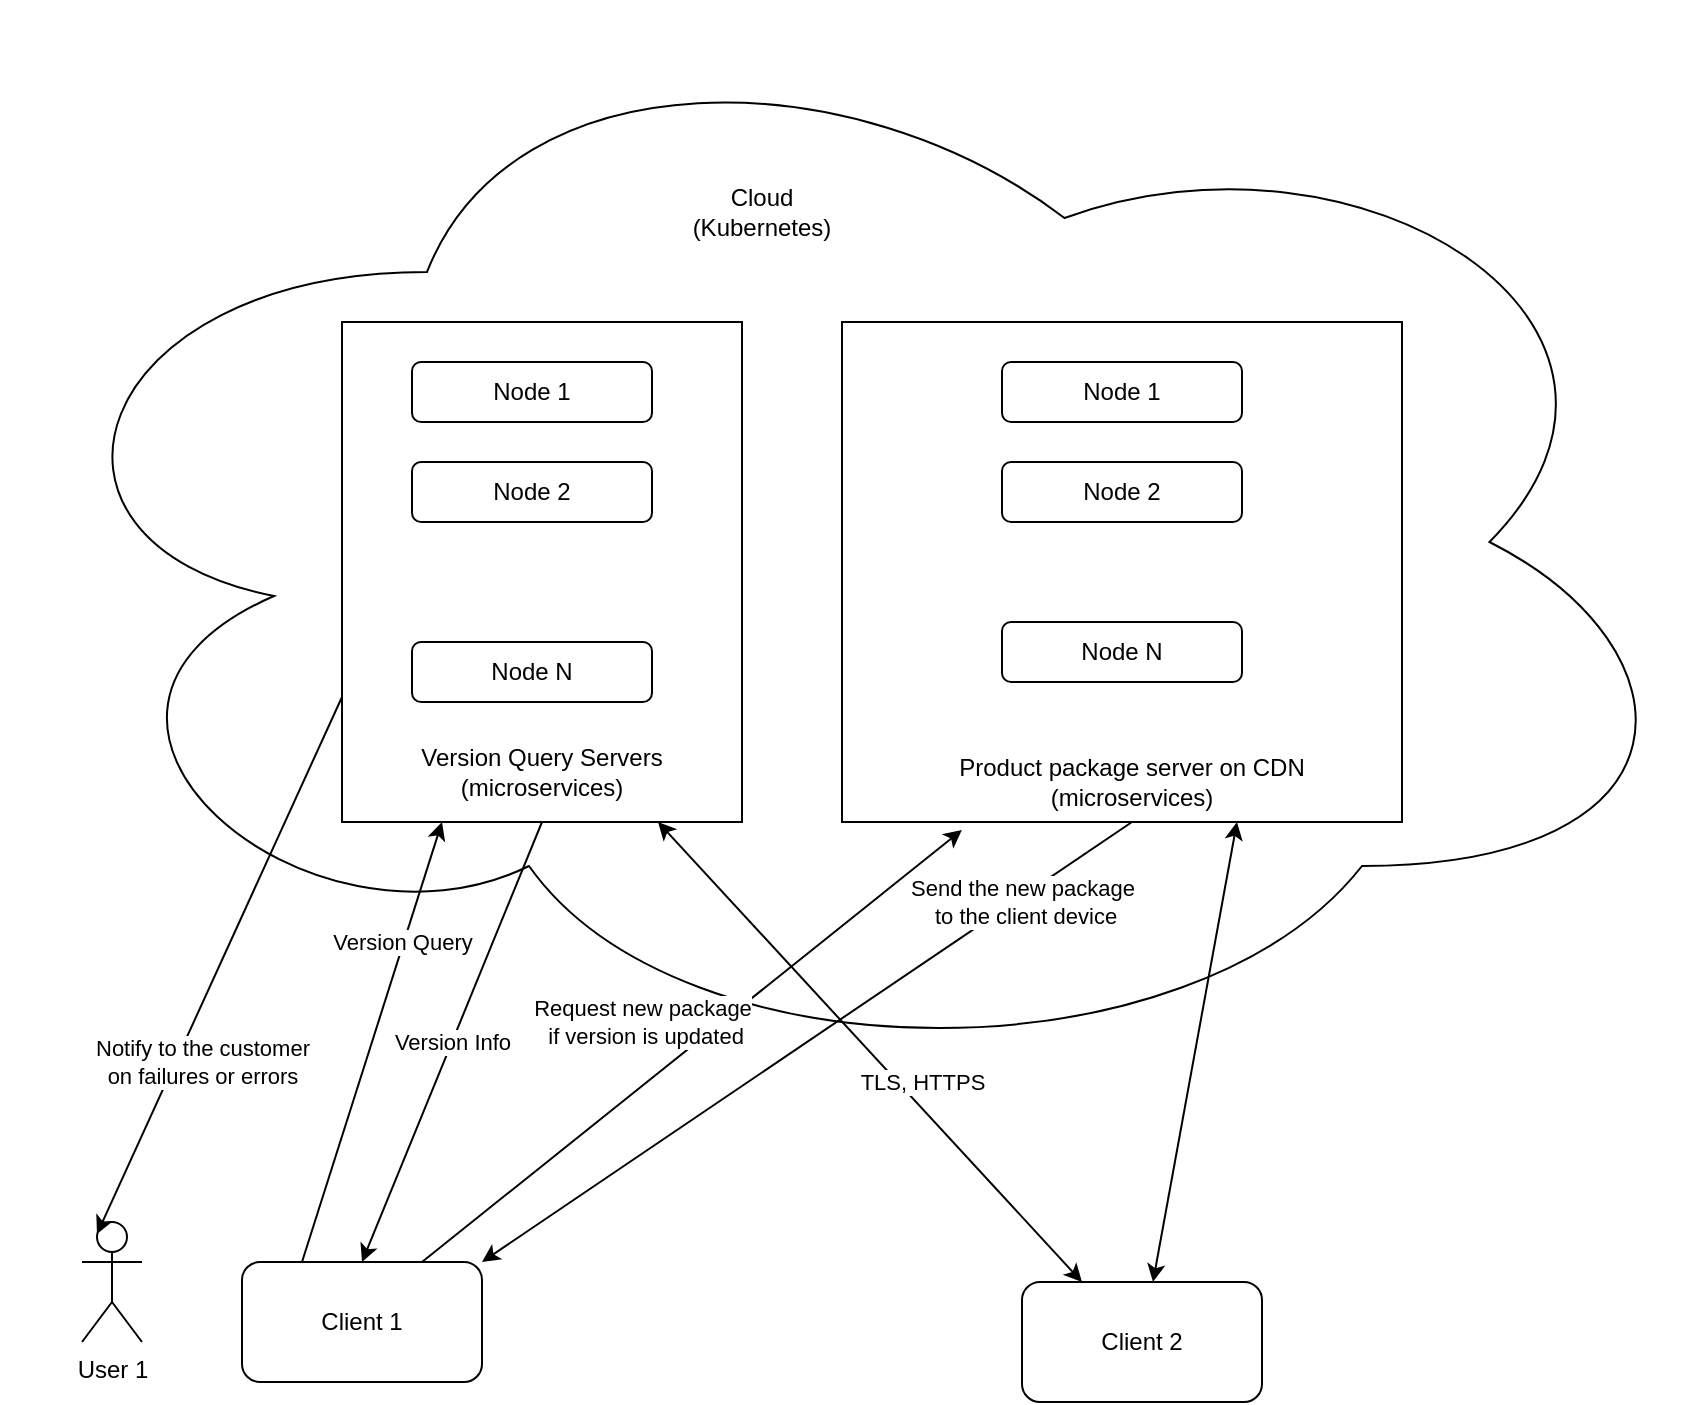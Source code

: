 <mxfile version="21.3.8" type="device">
  <diagram name="Page-1" id="dhkSXT4zP9V_VOPMCktt">
    <mxGraphModel dx="1434" dy="768" grid="1" gridSize="10" guides="1" tooltips="1" connect="1" arrows="1" fold="1" page="1" pageScale="1" pageWidth="850" pageHeight="1100" math="0" shadow="0">
      <root>
        <mxCell id="0" />
        <mxCell id="1" parent="0" />
        <mxCell id="ZjBQ_DdZCA0o465RkurZ-2" value="" style="ellipse;shape=cloud;whiteSpace=wrap;html=1;" vertex="1" parent="1">
          <mxGeometry x="50" width="850" height="540" as="geometry" />
        </mxCell>
        <mxCell id="ZjBQ_DdZCA0o465RkurZ-4" value="Cloud (Kubernetes)" style="text;html=1;strokeColor=none;fillColor=none;align=center;verticalAlign=middle;whiteSpace=wrap;rounded=0;" vertex="1" parent="1">
          <mxGeometry x="400" y="90" width="60" height="30" as="geometry" />
        </mxCell>
        <mxCell id="ZjBQ_DdZCA0o465RkurZ-6" value="Client 1" style="rounded=1;whiteSpace=wrap;html=1;" vertex="1" parent="1">
          <mxGeometry x="170" y="630" width="120" height="60" as="geometry" />
        </mxCell>
        <mxCell id="ZjBQ_DdZCA0o465RkurZ-7" value="Client 2" style="rounded=1;whiteSpace=wrap;html=1;" vertex="1" parent="1">
          <mxGeometry x="560" y="640" width="120" height="60" as="geometry" />
        </mxCell>
        <mxCell id="ZjBQ_DdZCA0o465RkurZ-8" value="Version Query" style="endArrow=classic;html=1;rounded=0;exitX=0.25;exitY=0;exitDx=0;exitDy=0;entryX=0.25;entryY=1;entryDx=0;entryDy=0;" edge="1" parent="1" source="ZjBQ_DdZCA0o465RkurZ-6" target="ZjBQ_DdZCA0o465RkurZ-9">
          <mxGeometry x="0.452" y="1" width="50" height="50" relative="1" as="geometry">
            <mxPoint x="400" y="420" as="sourcePoint" />
            <mxPoint x="450" y="370" as="targetPoint" />
            <mxPoint as="offset" />
          </mxGeometry>
        </mxCell>
        <mxCell id="ZjBQ_DdZCA0o465RkurZ-9" value="" style="rounded=0;whiteSpace=wrap;html=1;" vertex="1" parent="1">
          <mxGeometry x="220" y="160" width="200" height="250" as="geometry" />
        </mxCell>
        <mxCell id="ZjBQ_DdZCA0o465RkurZ-3" value="Node 1" style="rounded=1;whiteSpace=wrap;html=1;" vertex="1" parent="1">
          <mxGeometry x="255" y="180" width="120" height="30" as="geometry" />
        </mxCell>
        <mxCell id="ZjBQ_DdZCA0o465RkurZ-12" value="Version Query Servers&lt;br&gt;(microservices)" style="text;html=1;strokeColor=none;fillColor=none;align=center;verticalAlign=middle;whiteSpace=wrap;rounded=0;" vertex="1" parent="1">
          <mxGeometry x="255" y="370" width="130" height="30" as="geometry" />
        </mxCell>
        <mxCell id="ZjBQ_DdZCA0o465RkurZ-13" value="Node 2" style="rounded=1;whiteSpace=wrap;html=1;" vertex="1" parent="1">
          <mxGeometry x="255" y="230" width="120" height="30" as="geometry" />
        </mxCell>
        <mxCell id="ZjBQ_DdZCA0o465RkurZ-14" value="Node N" style="rounded=1;whiteSpace=wrap;html=1;" vertex="1" parent="1">
          <mxGeometry x="255" y="320" width="120" height="30" as="geometry" />
        </mxCell>
        <mxCell id="ZjBQ_DdZCA0o465RkurZ-15" value="Version Info" style="endArrow=classic;html=1;rounded=0;exitX=0.5;exitY=1;exitDx=0;exitDy=0;entryX=0.5;entryY=0;entryDx=0;entryDy=0;" edge="1" parent="1" source="ZjBQ_DdZCA0o465RkurZ-9" target="ZjBQ_DdZCA0o465RkurZ-6">
          <mxGeometry width="50" height="50" relative="1" as="geometry">
            <mxPoint x="400" y="420" as="sourcePoint" />
            <mxPoint x="450" y="370" as="targetPoint" />
          </mxGeometry>
        </mxCell>
        <mxCell id="ZjBQ_DdZCA0o465RkurZ-16" value="" style="rounded=0;whiteSpace=wrap;html=1;" vertex="1" parent="1">
          <mxGeometry x="470" y="160" width="280" height="250" as="geometry" />
        </mxCell>
        <mxCell id="ZjBQ_DdZCA0o465RkurZ-17" value="Product package server on CDN&lt;br&gt;(microservices)" style="text;html=1;strokeColor=none;fillColor=none;align=center;verticalAlign=middle;whiteSpace=wrap;rounded=0;" vertex="1" parent="1">
          <mxGeometry x="510" y="370" width="210" height="40" as="geometry" />
        </mxCell>
        <mxCell id="ZjBQ_DdZCA0o465RkurZ-18" value="Node 1" style="rounded=1;whiteSpace=wrap;html=1;" vertex="1" parent="1">
          <mxGeometry x="550" y="180" width="120" height="30" as="geometry" />
        </mxCell>
        <mxCell id="ZjBQ_DdZCA0o465RkurZ-20" value="Node 2" style="rounded=1;whiteSpace=wrap;html=1;" vertex="1" parent="1">
          <mxGeometry x="550" y="230" width="120" height="30" as="geometry" />
        </mxCell>
        <mxCell id="ZjBQ_DdZCA0o465RkurZ-21" value="Node N" style="rounded=1;whiteSpace=wrap;html=1;" vertex="1" parent="1">
          <mxGeometry x="550" y="310" width="120" height="30" as="geometry" />
        </mxCell>
        <mxCell id="ZjBQ_DdZCA0o465RkurZ-22" value="Request new package&lt;br&gt;&amp;nbsp;if version is updated" style="endArrow=classic;html=1;rounded=0;exitX=0.75;exitY=0;exitDx=0;exitDy=0;entryX=0.095;entryY=1.1;entryDx=0;entryDy=0;entryPerimeter=0;" edge="1" parent="1" source="ZjBQ_DdZCA0o465RkurZ-6" target="ZjBQ_DdZCA0o465RkurZ-17">
          <mxGeometry x="-0.069" y="25" width="50" height="50" relative="1" as="geometry">
            <mxPoint x="400" y="420" as="sourcePoint" />
            <mxPoint x="450" y="370" as="targetPoint" />
            <mxPoint as="offset" />
          </mxGeometry>
        </mxCell>
        <mxCell id="ZjBQ_DdZCA0o465RkurZ-23" value="Send the new package&lt;br&gt;&amp;nbsp;to the client device" style="endArrow=classic;html=1;rounded=0;entryX=1;entryY=0;entryDx=0;entryDy=0;exitX=0.5;exitY=1;exitDx=0;exitDy=0;" edge="1" parent="1" source="ZjBQ_DdZCA0o465RkurZ-17" target="ZjBQ_DdZCA0o465RkurZ-6">
          <mxGeometry x="-0.654" y="2" width="50" height="50" relative="1" as="geometry">
            <mxPoint x="400" y="420" as="sourcePoint" />
            <mxPoint x="450" y="370" as="targetPoint" />
            <mxPoint as="offset" />
          </mxGeometry>
        </mxCell>
        <mxCell id="ZjBQ_DdZCA0o465RkurZ-24" value="TLS, HTTPS" style="endArrow=classic;startArrow=classic;html=1;rounded=0;exitX=0.25;exitY=0;exitDx=0;exitDy=0;entryX=0.79;entryY=1;entryDx=0;entryDy=0;entryPerimeter=0;" edge="1" parent="1" source="ZjBQ_DdZCA0o465RkurZ-7" target="ZjBQ_DdZCA0o465RkurZ-9">
          <mxGeometry x="-0.183" y="-9" width="50" height="50" relative="1" as="geometry">
            <mxPoint x="400" y="420" as="sourcePoint" />
            <mxPoint x="450" y="370" as="targetPoint" />
            <mxPoint as="offset" />
          </mxGeometry>
        </mxCell>
        <mxCell id="ZjBQ_DdZCA0o465RkurZ-25" value="" style="endArrow=classic;startArrow=classic;html=1;rounded=0;entryX=0.75;entryY=1;entryDx=0;entryDy=0;" edge="1" parent="1" source="ZjBQ_DdZCA0o465RkurZ-7" target="ZjBQ_DdZCA0o465RkurZ-17">
          <mxGeometry width="50" height="50" relative="1" as="geometry">
            <mxPoint x="400" y="420" as="sourcePoint" />
            <mxPoint x="450" y="370" as="targetPoint" />
          </mxGeometry>
        </mxCell>
        <mxCell id="ZjBQ_DdZCA0o465RkurZ-26" value="User 1" style="shape=umlActor;verticalLabelPosition=bottom;verticalAlign=top;html=1;outlineConnect=0;" vertex="1" parent="1">
          <mxGeometry x="90" y="610" width="30" height="60" as="geometry" />
        </mxCell>
        <mxCell id="ZjBQ_DdZCA0o465RkurZ-29" value="Notify to the customer&lt;br&gt;on failures or errors" style="endArrow=classic;html=1;rounded=0;entryX=0.25;entryY=0.1;entryDx=0;entryDy=0;entryPerimeter=0;exitX=0;exitY=0.75;exitDx=0;exitDy=0;" edge="1" parent="1" source="ZjBQ_DdZCA0o465RkurZ-9" target="ZjBQ_DdZCA0o465RkurZ-26">
          <mxGeometry x="0.322" y="12" width="50" height="50" relative="1" as="geometry">
            <mxPoint x="400" y="440" as="sourcePoint" />
            <mxPoint x="450" y="390" as="targetPoint" />
            <mxPoint as="offset" />
          </mxGeometry>
        </mxCell>
      </root>
    </mxGraphModel>
  </diagram>
</mxfile>
